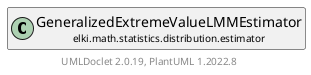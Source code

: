 @startuml
    remove .*\.(Instance|Par|Parameterizer|Factory)$
    set namespaceSeparator none
    hide empty fields
    hide empty methods

    class "<size:14>GeneralizedExtremeValueLMMEstimator.Par\n<size:10>elki.math.statistics.distribution.estimator" as elki.math.statistics.distribution.estimator.GeneralizedExtremeValueLMMEstimator.Par [[GeneralizedExtremeValueLMMEstimator.Par.html]] {
        +make(): GeneralizedExtremeValueLMMEstimator
    }

    interface "<size:14>Parameterizer\n<size:10>elki.utilities.optionhandling" as elki.utilities.optionhandling.Parameterizer [[../../../../utilities/optionhandling/Parameterizer.html]] {
        {abstract} +make(): Object
    }
    class "<size:14>GeneralizedExtremeValueLMMEstimator\n<size:10>elki.math.statistics.distribution.estimator" as elki.math.statistics.distribution.estimator.GeneralizedExtremeValueLMMEstimator [[GeneralizedExtremeValueLMMEstimator.html]]

    elki.utilities.optionhandling.Parameterizer <|.. elki.math.statistics.distribution.estimator.GeneralizedExtremeValueLMMEstimator.Par
    elki.math.statistics.distribution.estimator.GeneralizedExtremeValueLMMEstimator +-- elki.math.statistics.distribution.estimator.GeneralizedExtremeValueLMMEstimator.Par

    center footer UMLDoclet 2.0.19, PlantUML 1.2022.8
@enduml
